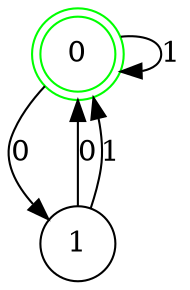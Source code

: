 digraph {
	node [color=green shape=doublecircle]
	0
	node [color=black shape=circle]
	1
	0 -> 1 [label=0]
	0 -> 0 [label=1]
	1 -> 0 [label=0]
	1 -> 0 [label=1]
}
